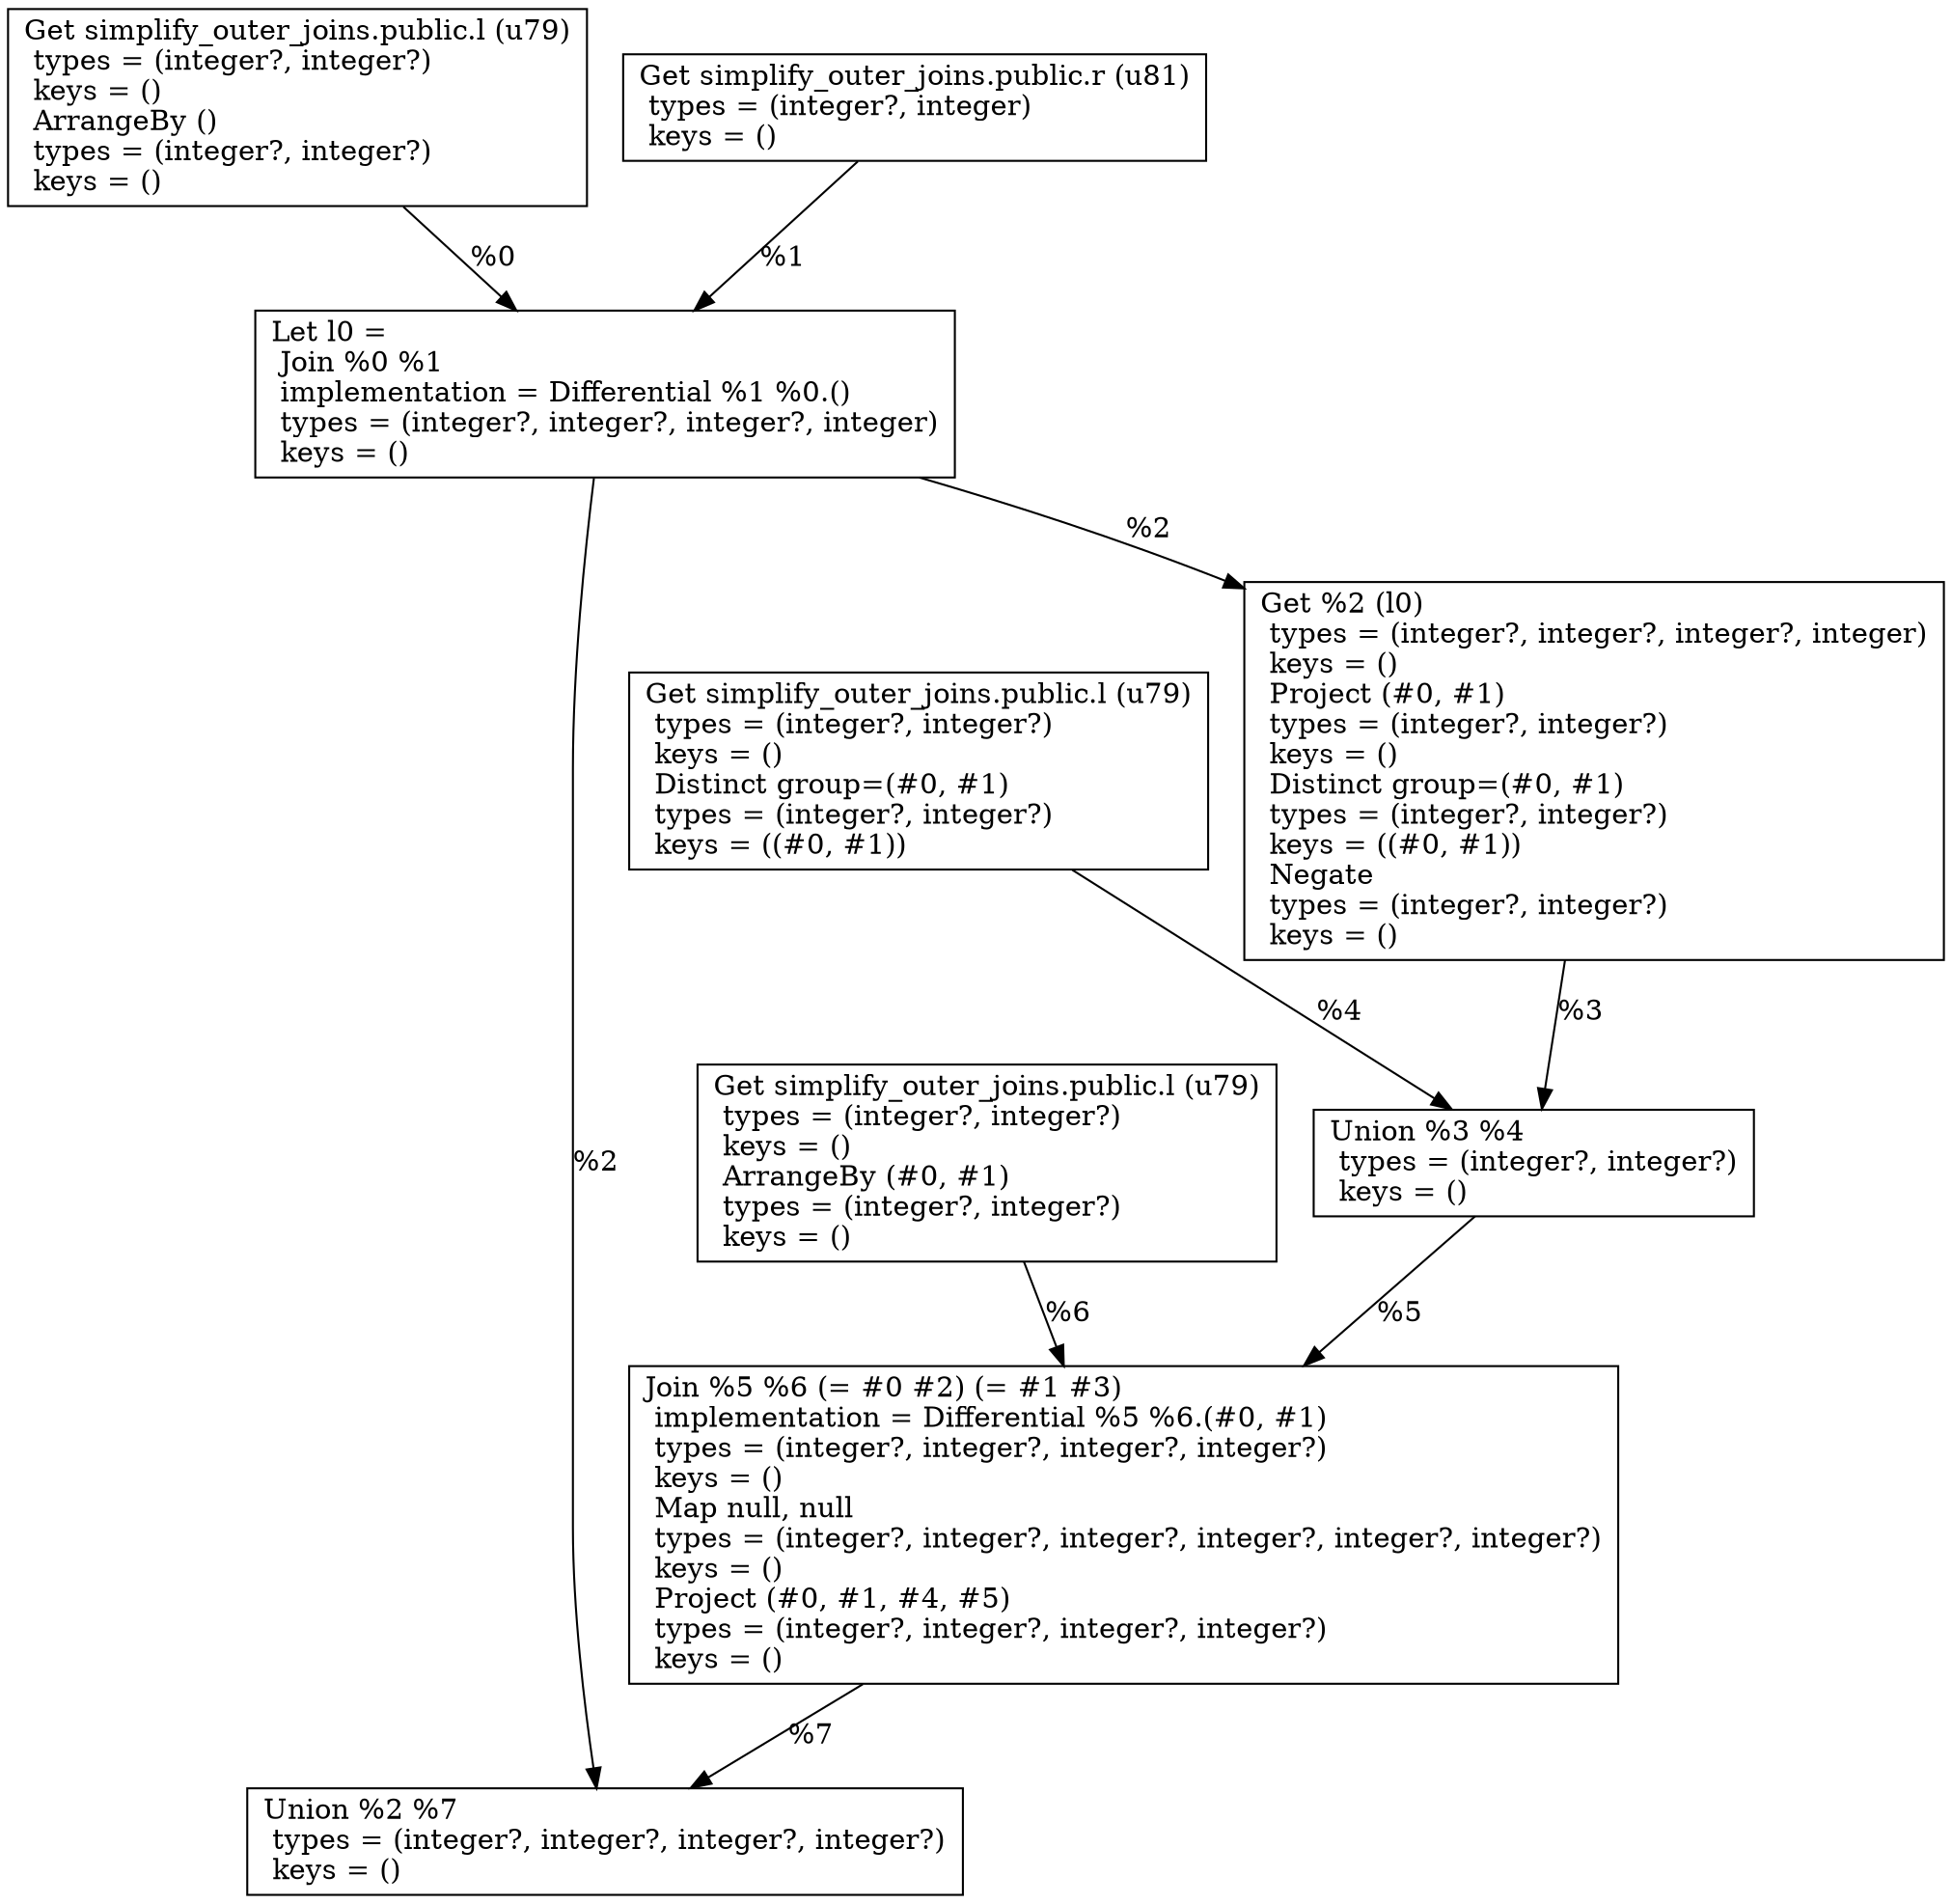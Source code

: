 digraph G {
    node0 [shape = record, label=" Get simplify_outer_joins.public.l (u79)\l  types = (integer?, integer?)\l  keys = ()\l ArrangeBy ()\l  types = (integer?, integer?)\l  keys = ()\l"]
    node1 [shape = record, label=" Get simplify_outer_joins.public.r (u81)\l  types = (integer?, integer)\l  keys = ()\l"]
    node2 [shape = record, label="Let l0 =\l Join %0 %1\l  implementation = Differential %1 %0.()\l  types = (integer?, integer?, integer?, integer)\l  keys = ()\l"]
    node3 [shape = record, label=" Get %2 (l0)\l  types = (integer?, integer?, integer?, integer)\l  keys = ()\l Project (#0, #1)\l  types = (integer?, integer?)\l  keys = ()\l Distinct group=(#0, #1)\l  types = (integer?, integer?)\l  keys = ((#0, #1))\l Negate\l  types = (integer?, integer?)\l  keys = ()\l"]
    node4 [shape = record, label=" Get simplify_outer_joins.public.l (u79)\l  types = (integer?, integer?)\l  keys = ()\l Distinct group=(#0, #1)\l  types = (integer?, integer?)\l  keys = ((#0, #1))\l"]
    node5 [shape = record, label=" Union %3 %4\l  types = (integer?, integer?)\l  keys = ()\l"]
    node6 [shape = record, label=" Get simplify_outer_joins.public.l (u79)\l  types = (integer?, integer?)\l  keys = ()\l ArrangeBy (#0, #1)\l  types = (integer?, integer?)\l  keys = ()\l"]
    node7 [shape = record, label=" Join %5 %6 (= #0 #2) (= #1 #3)\l  implementation = Differential %5 %6.(#0, #1)\l  types = (integer?, integer?, integer?, integer?)\l  keys = ()\l Map null, null\l  types = (integer?, integer?, integer?, integer?, integer?, integer?)\l  keys = ()\l Project (#0, #1, #4, #5)\l  types = (integer?, integer?, integer?, integer?)\l  keys = ()\l"]
    node8 [shape = record, label=" Union %2 %7\l  types = (integer?, integer?, integer?, integer?)\l  keys = ()\l"]
    node2 -> node3 [label = "%2\l"]
    node7 -> node8 [label = "%7\l"]
    node3 -> node5 [label = "%3\l"]
    node0 -> node2 [label = "%0\l"]
    node4 -> node5 [label = "%4\l"]
    node1 -> node2 [label = "%1\l"]
    node5 -> node7 [label = "%5\l"]
    node2 -> node8 [label = "%2\l"]
    node6 -> node7 [label = "%6\l"]
}
